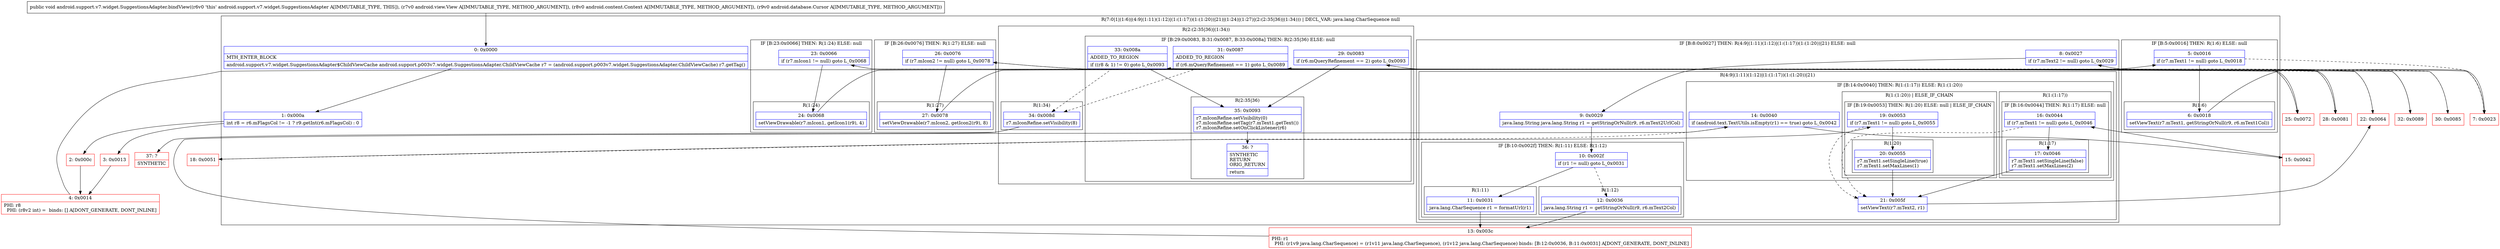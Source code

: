 digraph "CFG forandroid.support.v7.widget.SuggestionsAdapter.bindView(Landroid\/view\/View;Landroid\/content\/Context;Landroid\/database\/Cursor;)V" {
subgraph cluster_Region_1296863478 {
label = "R(7:0|1|(1:6)|(4:9|(1:11)(1:12)|(1:(1:17))(1:(1:20))|21)|(1:24)|(1:27)|(2:(2:35|36)|(1:34))) | DECL_VAR: java.lang.CharSequence null\l";
node [shape=record,color=blue];
Node_0 [shape=record,label="{0\:\ 0x0000|MTH_ENTER_BLOCK\l|android.support.v7.widget.SuggestionsAdapter$ChildViewCache android.support.p003v7.widget.SuggestionsAdapter.ChildViewCache r7 = (android.support.p003v7.widget.SuggestionsAdapter.ChildViewCache) r7.getTag()\l}"];
Node_1 [shape=record,label="{1\:\ 0x000a|int r8 = r6.mFlagsCol != \-1 ? r9.getInt(r6.mFlagsCol) : 0\l}"];
subgraph cluster_IfRegion_2127085692 {
label = "IF [B:5:0x0016] THEN: R(1:6) ELSE: null";
node [shape=record,color=blue];
Node_5 [shape=record,label="{5\:\ 0x0016|if (r7.mText1 != null) goto L_0x0018\l}"];
subgraph cluster_Region_990273805 {
label = "R(1:6)";
node [shape=record,color=blue];
Node_6 [shape=record,label="{6\:\ 0x0018|setViewText(r7.mText1, getStringOrNull(r9, r6.mText1Col))\l}"];
}
}
subgraph cluster_IfRegion_1392507955 {
label = "IF [B:8:0x0027] THEN: R(4:9|(1:11)(1:12)|(1:(1:17))(1:(1:20))|21) ELSE: null";
node [shape=record,color=blue];
Node_8 [shape=record,label="{8\:\ 0x0027|if (r7.mText2 != null) goto L_0x0029\l}"];
subgraph cluster_Region_1975002218 {
label = "R(4:9|(1:11)(1:12)|(1:(1:17))(1:(1:20))|21)";
node [shape=record,color=blue];
Node_9 [shape=record,label="{9\:\ 0x0029|java.lang.String java.lang.String r1 = getStringOrNull(r9, r6.mText2UrlCol)\l}"];
subgraph cluster_IfRegion_439996188 {
label = "IF [B:10:0x002f] THEN: R(1:11) ELSE: R(1:12)";
node [shape=record,color=blue];
Node_10 [shape=record,label="{10\:\ 0x002f|if (r1 != null) goto L_0x0031\l}"];
subgraph cluster_Region_742096853 {
label = "R(1:11)";
node [shape=record,color=blue];
Node_11 [shape=record,label="{11\:\ 0x0031|java.lang.CharSequence r1 = formatUrl(r1)\l}"];
}
subgraph cluster_Region_1798937998 {
label = "R(1:12)";
node [shape=record,color=blue];
Node_12 [shape=record,label="{12\:\ 0x0036|java.lang.String r1 = getStringOrNull(r9, r6.mText2Col)\l}"];
}
}
subgraph cluster_IfRegion_1142098850 {
label = "IF [B:14:0x0040] THEN: R(1:(1:17)) ELSE: R(1:(1:20))";
node [shape=record,color=blue];
Node_14 [shape=record,label="{14\:\ 0x0040|if (android.text.TextUtils.isEmpty(r1) == true) goto L_0x0042\l}"];
subgraph cluster_Region_1129118865 {
label = "R(1:(1:17))";
node [shape=record,color=blue];
subgraph cluster_IfRegion_2073894330 {
label = "IF [B:16:0x0044] THEN: R(1:17) ELSE: null";
node [shape=record,color=blue];
Node_16 [shape=record,label="{16\:\ 0x0044|if (r7.mText1 != null) goto L_0x0046\l}"];
subgraph cluster_Region_1131342229 {
label = "R(1:17)";
node [shape=record,color=blue];
Node_17 [shape=record,label="{17\:\ 0x0046|r7.mText1.setSingleLine(false)\lr7.mText1.setMaxLines(2)\l}"];
}
}
}
subgraph cluster_Region_1929635545 {
label = "R(1:(1:20)) | ELSE_IF_CHAIN\l";
node [shape=record,color=blue];
subgraph cluster_IfRegion_1265170172 {
label = "IF [B:19:0x0053] THEN: R(1:20) ELSE: null | ELSE_IF_CHAIN\l";
node [shape=record,color=blue];
Node_19 [shape=record,label="{19\:\ 0x0053|if (r7.mText1 != null) goto L_0x0055\l}"];
subgraph cluster_Region_1725666758 {
label = "R(1:20)";
node [shape=record,color=blue];
Node_20 [shape=record,label="{20\:\ 0x0055|r7.mText1.setSingleLine(true)\lr7.mText1.setMaxLines(1)\l}"];
}
}
}
}
Node_21 [shape=record,label="{21\:\ 0x005f|setViewText(r7.mText2, r1)\l}"];
}
}
subgraph cluster_IfRegion_1093552393 {
label = "IF [B:23:0x0066] THEN: R(1:24) ELSE: null";
node [shape=record,color=blue];
Node_23 [shape=record,label="{23\:\ 0x0066|if (r7.mIcon1 != null) goto L_0x0068\l}"];
subgraph cluster_Region_1300076742 {
label = "R(1:24)";
node [shape=record,color=blue];
Node_24 [shape=record,label="{24\:\ 0x0068|setViewDrawable(r7.mIcon1, getIcon1(r9), 4)\l}"];
}
}
subgraph cluster_IfRegion_2008170762 {
label = "IF [B:26:0x0076] THEN: R(1:27) ELSE: null";
node [shape=record,color=blue];
Node_26 [shape=record,label="{26\:\ 0x0076|if (r7.mIcon2 != null) goto L_0x0078\l}"];
subgraph cluster_Region_1134407906 {
label = "R(1:27)";
node [shape=record,color=blue];
Node_27 [shape=record,label="{27\:\ 0x0078|setViewDrawable(r7.mIcon2, getIcon2(r9), 8)\l}"];
}
}
subgraph cluster_Region_235249922 {
label = "R(2:(2:35|36)|(1:34))";
node [shape=record,color=blue];
subgraph cluster_IfRegion_881685455 {
label = "IF [B:29:0x0083, B:31:0x0087, B:33:0x008a] THEN: R(2:35|36) ELSE: null";
node [shape=record,color=blue];
Node_29 [shape=record,label="{29\:\ 0x0083|if (r6.mQueryRefinement == 2) goto L_0x0093\l}"];
Node_31 [shape=record,label="{31\:\ 0x0087|ADDED_TO_REGION\l|if (r6.mQueryRefinement == 1) goto L_0x0089\l}"];
Node_33 [shape=record,label="{33\:\ 0x008a|ADDED_TO_REGION\l|if ((r8 & 1) != 0) goto L_0x0093\l}"];
subgraph cluster_Region_1883824025 {
label = "R(2:35|36)";
node [shape=record,color=blue];
Node_35 [shape=record,label="{35\:\ 0x0093|r7.mIconRefine.setVisibility(0)\lr7.mIconRefine.setTag(r7.mText1.getText())\lr7.mIconRefine.setOnClickListener(r6)\l}"];
Node_36 [shape=record,label="{36\:\ ?|SYNTHETIC\lRETURN\lORIG_RETURN\l|return\l}"];
}
}
subgraph cluster_Region_1364382462 {
label = "R(1:34)";
node [shape=record,color=blue];
Node_34 [shape=record,label="{34\:\ 0x008d|r7.mIconRefine.setVisibility(8)\l}"];
}
}
}
Node_2 [shape=record,color=red,label="{2\:\ 0x000c}"];
Node_3 [shape=record,color=red,label="{3\:\ 0x0013}"];
Node_4 [shape=record,color=red,label="{4\:\ 0x0014|PHI: r8 \l  PHI: (r8v2 int) =  binds: [] A[DONT_GENERATE, DONT_INLINE]\l}"];
Node_7 [shape=record,color=red,label="{7\:\ 0x0023}"];
Node_13 [shape=record,color=red,label="{13\:\ 0x003c|PHI: r1 \l  PHI: (r1v9 java.lang.CharSequence) = (r1v11 java.lang.CharSequence), (r1v12 java.lang.CharSequence) binds: [B:12:0x0036, B:11:0x0031] A[DONT_GENERATE, DONT_INLINE]\l}"];
Node_15 [shape=record,color=red,label="{15\:\ 0x0042}"];
Node_18 [shape=record,color=red,label="{18\:\ 0x0051}"];
Node_22 [shape=record,color=red,label="{22\:\ 0x0064}"];
Node_25 [shape=record,color=red,label="{25\:\ 0x0072}"];
Node_28 [shape=record,color=red,label="{28\:\ 0x0081}"];
Node_30 [shape=record,color=red,label="{30\:\ 0x0085}"];
Node_32 [shape=record,color=red,label="{32\:\ 0x0089}"];
Node_37 [shape=record,color=red,label="{37\:\ ?|SYNTHETIC\l}"];
MethodNode[shape=record,label="{public void android.support.v7.widget.SuggestionsAdapter.bindView((r6v0 'this' android.support.v7.widget.SuggestionsAdapter A[IMMUTABLE_TYPE, THIS]), (r7v0 android.view.View A[IMMUTABLE_TYPE, METHOD_ARGUMENT]), (r8v0 android.content.Context A[IMMUTABLE_TYPE, METHOD_ARGUMENT]), (r9v0 android.database.Cursor A[IMMUTABLE_TYPE, METHOD_ARGUMENT])) }"];
MethodNode -> Node_0;
Node_0 -> Node_1;
Node_1 -> Node_2;
Node_1 -> Node_3;
Node_5 -> Node_6;
Node_5 -> Node_7[style=dashed];
Node_6 -> Node_7;
Node_8 -> Node_9;
Node_8 -> Node_22[style=dashed];
Node_9 -> Node_10;
Node_10 -> Node_11;
Node_10 -> Node_12[style=dashed];
Node_11 -> Node_13;
Node_12 -> Node_13;
Node_14 -> Node_15;
Node_14 -> Node_18[style=dashed];
Node_16 -> Node_17;
Node_16 -> Node_21[style=dashed];
Node_17 -> Node_21;
Node_19 -> Node_20;
Node_19 -> Node_21[style=dashed];
Node_20 -> Node_21;
Node_21 -> Node_22;
Node_23 -> Node_24;
Node_23 -> Node_25[style=dashed];
Node_24 -> Node_25;
Node_26 -> Node_27;
Node_26 -> Node_28[style=dashed];
Node_27 -> Node_28;
Node_29 -> Node_30[style=dashed];
Node_29 -> Node_35;
Node_31 -> Node_32;
Node_31 -> Node_34[style=dashed];
Node_33 -> Node_34[style=dashed];
Node_33 -> Node_35;
Node_35 -> Node_36;
Node_34 -> Node_37;
Node_2 -> Node_4;
Node_3 -> Node_4;
Node_4 -> Node_5;
Node_7 -> Node_8;
Node_13 -> Node_14;
Node_15 -> Node_16;
Node_18 -> Node_19;
Node_22 -> Node_23;
Node_25 -> Node_26;
Node_28 -> Node_29;
Node_30 -> Node_31;
Node_32 -> Node_33;
}

